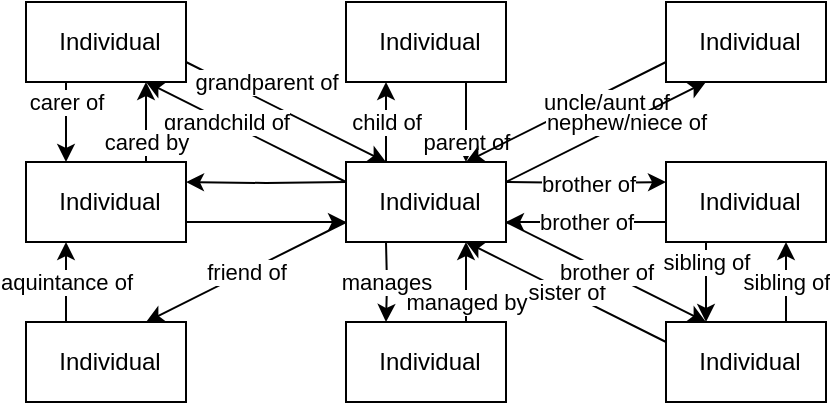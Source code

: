 <mxfile version="22.1.18" type="device">
  <diagram id="tFx8NVUHpEqBDBRQr2UT" name="Page-1">
    <mxGraphModel dx="648" dy="398" grid="1" gridSize="10" guides="1" tooltips="1" connect="1" arrows="1" fold="1" page="1" pageScale="1" pageWidth="850" pageHeight="1100" math="0" shadow="0">
      <root>
        <mxCell id="0" />
        <mxCell id="1" parent="0" />
        <mxCell id="BQzRS2RyABg-k8UjVCXS-5" value="parent of" style="edgeStyle=orthogonalEdgeStyle;rounded=0;orthogonalLoop=1;jettySize=auto;html=1;exitX=0.75;exitY=1;exitDx=0;exitDy=0;entryX=0.75;entryY=0;entryDx=0;entryDy=0;" edge="1" parent="1" source="BQzRS2RyABg-k8UjVCXS-1">
          <mxGeometry x="0.5" relative="1" as="geometry">
            <mxPoint x="340" y="120" as="targetPoint" />
            <mxPoint as="offset" />
          </mxGeometry>
        </mxCell>
        <mxCell id="BQzRS2RyABg-k8UjVCXS-1" value="Individual" style="rounded=0;whiteSpace=wrap;html=1;spacingBottom=0;spacingLeft=4;" vertex="1" parent="1">
          <mxGeometry x="280" y="40" width="80" height="40" as="geometry" />
        </mxCell>
        <mxCell id="BQzRS2RyABg-k8UjVCXS-2" value="child of" style="rounded=0;orthogonalLoop=1;jettySize=auto;html=1;entryX=0.25;entryY=1;entryDx=0;entryDy=0;exitX=0.25;exitY=0;exitDx=0;exitDy=0;" edge="1" parent="1" target="BQzRS2RyABg-k8UjVCXS-1">
          <mxGeometry relative="1" as="geometry">
            <mxPoint x="300" y="120" as="sourcePoint" />
            <mxPoint as="offset" />
          </mxGeometry>
        </mxCell>
        <mxCell id="BQzRS2RyABg-k8UjVCXS-6" value="sibling of" style="rounded=0;orthogonalLoop=1;jettySize=auto;html=1;entryX=0.25;entryY=0;entryDx=0;entryDy=0;exitX=0.25;exitY=1;exitDx=0;exitDy=0;" edge="1" parent="1" source="BQzRS2RyABg-k8UjVCXS-3" target="BQzRS2RyABg-k8UjVCXS-24">
          <mxGeometry x="-0.5" relative="1" as="geometry">
            <mxPoint as="offset" />
          </mxGeometry>
        </mxCell>
        <mxCell id="BQzRS2RyABg-k8UjVCXS-26" value="brother of" style="edgeStyle=orthogonalEdgeStyle;rounded=0;orthogonalLoop=1;jettySize=auto;html=1;exitX=0;exitY=0.75;exitDx=0;exitDy=0;entryX=1;entryY=0.75;entryDx=0;entryDy=0;" edge="1" parent="1" source="BQzRS2RyABg-k8UjVCXS-3">
          <mxGeometry relative="1" as="geometry">
            <mxPoint x="360" y="150" as="targetPoint" />
          </mxGeometry>
        </mxCell>
        <mxCell id="BQzRS2RyABg-k8UjVCXS-3" value="Individual" style="rounded=0;whiteSpace=wrap;html=1;spacingBottom=0;spacingLeft=4;" vertex="1" parent="1">
          <mxGeometry x="440" y="120" width="80" height="40" as="geometry" />
        </mxCell>
        <mxCell id="BQzRS2RyABg-k8UjVCXS-4" value="sibling of" style="rounded=0;orthogonalLoop=1;jettySize=auto;html=1;entryX=0.75;entryY=1;entryDx=0;entryDy=0;exitX=0.75;exitY=0;exitDx=0;exitDy=0;" edge="1" parent="1" source="BQzRS2RyABg-k8UjVCXS-24" target="BQzRS2RyABg-k8UjVCXS-3">
          <mxGeometry relative="1" as="geometry">
            <mxPoint x="360" y="120" as="sourcePoint" />
          </mxGeometry>
        </mxCell>
        <mxCell id="BQzRS2RyABg-k8UjVCXS-8" value="uncle/aunt of" style="rounded=0;orthogonalLoop=1;jettySize=auto;html=1;exitX=0;exitY=0.75;exitDx=0;exitDy=0;entryX=0.75;entryY=0;entryDx=0;entryDy=0;" edge="1" parent="1" source="BQzRS2RyABg-k8UjVCXS-7">
          <mxGeometry x="-0.36" y="4" relative="1" as="geometry">
            <mxPoint x="340" y="120" as="targetPoint" />
            <mxPoint as="offset" />
          </mxGeometry>
        </mxCell>
        <mxCell id="BQzRS2RyABg-k8UjVCXS-7" value="Individual" style="rounded=0;whiteSpace=wrap;html=1;spacingBottom=0;spacingLeft=4;" vertex="1" parent="1">
          <mxGeometry x="440" y="40" width="80" height="40" as="geometry" />
        </mxCell>
        <mxCell id="BQzRS2RyABg-k8UjVCXS-9" value="nephew/niece of" style="rounded=0;orthogonalLoop=1;jettySize=auto;html=1;exitX=1;exitY=0.25;exitDx=0;exitDy=0;entryX=0.25;entryY=1;entryDx=0;entryDy=0;" edge="1" parent="1" target="BQzRS2RyABg-k8UjVCXS-7">
          <mxGeometry x="0.2" relative="1" as="geometry">
            <mxPoint x="360" y="130" as="sourcePoint" />
            <mxPoint as="offset" />
          </mxGeometry>
        </mxCell>
        <mxCell id="BQzRS2RyABg-k8UjVCXS-12" value="grandparent of" style="rounded=0;orthogonalLoop=1;jettySize=auto;html=1;exitX=1;exitY=0.75;exitDx=0;exitDy=0;entryX=0.25;entryY=0;entryDx=0;entryDy=0;" edge="1" parent="1" source="BQzRS2RyABg-k8UjVCXS-10">
          <mxGeometry x="-0.28" y="9" relative="1" as="geometry">
            <mxPoint x="300" y="120" as="targetPoint" />
            <mxPoint as="offset" />
          </mxGeometry>
        </mxCell>
        <mxCell id="BQzRS2RyABg-k8UjVCXS-15" value="carer of" style="edgeStyle=orthogonalEdgeStyle;rounded=0;orthogonalLoop=1;jettySize=auto;html=1;exitX=0.25;exitY=1;exitDx=0;exitDy=0;entryX=0.25;entryY=0;entryDx=0;entryDy=0;" edge="1" parent="1" source="BQzRS2RyABg-k8UjVCXS-10" target="BQzRS2RyABg-k8UjVCXS-13">
          <mxGeometry x="-0.5" relative="1" as="geometry">
            <mxPoint as="offset" />
          </mxGeometry>
        </mxCell>
        <mxCell id="BQzRS2RyABg-k8UjVCXS-10" value="Individual" style="rounded=0;whiteSpace=wrap;html=1;spacingBottom=0;spacingLeft=4;" vertex="1" parent="1">
          <mxGeometry x="120" y="40" width="80" height="40" as="geometry" />
        </mxCell>
        <mxCell id="BQzRS2RyABg-k8UjVCXS-11" value="grandchild of" style="rounded=0;orthogonalLoop=1;jettySize=auto;html=1;entryX=0.75;entryY=1;entryDx=0;entryDy=0;exitX=0;exitY=0.25;exitDx=0;exitDy=0;" edge="1" parent="1" target="BQzRS2RyABg-k8UjVCXS-10">
          <mxGeometry x="0.2" relative="1" as="geometry">
            <mxPoint x="280" y="130" as="sourcePoint" />
            <mxPoint as="offset" />
          </mxGeometry>
        </mxCell>
        <mxCell id="BQzRS2RyABg-k8UjVCXS-14" value="cared by" style="edgeStyle=orthogonalEdgeStyle;rounded=0;orthogonalLoop=1;jettySize=auto;html=1;entryX=0.75;entryY=1;entryDx=0;entryDy=0;exitX=0.75;exitY=0;exitDx=0;exitDy=0;" edge="1" parent="1" source="BQzRS2RyABg-k8UjVCXS-13" target="BQzRS2RyABg-k8UjVCXS-10">
          <mxGeometry x="-0.5" relative="1" as="geometry">
            <mxPoint as="offset" />
          </mxGeometry>
        </mxCell>
        <mxCell id="BQzRS2RyABg-k8UjVCXS-17" style="edgeStyle=orthogonalEdgeStyle;rounded=0;orthogonalLoop=1;jettySize=auto;html=1;exitX=1;exitY=0.75;exitDx=0;exitDy=0;entryX=0;entryY=0.75;entryDx=0;entryDy=0;" edge="1" parent="1" source="BQzRS2RyABg-k8UjVCXS-13">
          <mxGeometry relative="1" as="geometry">
            <mxPoint x="280" y="150" as="targetPoint" />
          </mxGeometry>
        </mxCell>
        <mxCell id="BQzRS2RyABg-k8UjVCXS-13" value="Individual" style="rounded=0;whiteSpace=wrap;html=1;spacingBottom=0;spacingLeft=4;" vertex="1" parent="1">
          <mxGeometry x="120" y="120" width="80" height="40" as="geometry" />
        </mxCell>
        <mxCell id="BQzRS2RyABg-k8UjVCXS-16" style="edgeStyle=orthogonalEdgeStyle;rounded=0;orthogonalLoop=1;jettySize=auto;html=1;exitX=0;exitY=0.25;exitDx=0;exitDy=0;entryX=1;entryY=0.25;entryDx=0;entryDy=0;" edge="1" parent="1" target="BQzRS2RyABg-k8UjVCXS-13">
          <mxGeometry relative="1" as="geometry">
            <mxPoint x="280" y="130" as="sourcePoint" />
          </mxGeometry>
        </mxCell>
        <mxCell id="BQzRS2RyABg-k8UjVCXS-20" value="aquintance of" style="rounded=0;orthogonalLoop=1;jettySize=auto;html=1;exitX=0.25;exitY=0;exitDx=0;exitDy=0;entryX=0.25;entryY=1;entryDx=0;entryDy=0;" edge="1" parent="1" source="BQzRS2RyABg-k8UjVCXS-18" target="BQzRS2RyABg-k8UjVCXS-13">
          <mxGeometry relative="1" as="geometry" />
        </mxCell>
        <mxCell id="BQzRS2RyABg-k8UjVCXS-18" value="Individual" style="rounded=0;whiteSpace=wrap;html=1;spacingBottom=0;spacingLeft=4;" vertex="1" parent="1">
          <mxGeometry x="120" y="200" width="80" height="40" as="geometry" />
        </mxCell>
        <mxCell id="BQzRS2RyABg-k8UjVCXS-19" value="friend of" style="rounded=0;orthogonalLoop=1;jettySize=auto;html=1;exitX=0;exitY=0.75;exitDx=0;exitDy=0;entryX=0.75;entryY=0;entryDx=0;entryDy=0;" edge="1" parent="1" target="BQzRS2RyABg-k8UjVCXS-18">
          <mxGeometry relative="1" as="geometry">
            <mxPoint x="280" y="150" as="sourcePoint" />
          </mxGeometry>
        </mxCell>
        <mxCell id="BQzRS2RyABg-k8UjVCXS-23" value="managed by" style="edgeStyle=orthogonalEdgeStyle;rounded=0;orthogonalLoop=1;jettySize=auto;html=1;exitX=0.75;exitY=0;exitDx=0;exitDy=0;entryX=0.75;entryY=1;entryDx=0;entryDy=0;" edge="1" parent="1" source="BQzRS2RyABg-k8UjVCXS-21">
          <mxGeometry x="-0.5" relative="1" as="geometry">
            <mxPoint x="340" y="160" as="targetPoint" />
            <mxPoint as="offset" />
          </mxGeometry>
        </mxCell>
        <mxCell id="BQzRS2RyABg-k8UjVCXS-21" value="Individual" style="rounded=0;whiteSpace=wrap;html=1;spacingBottom=0;spacingLeft=4;" vertex="1" parent="1">
          <mxGeometry x="280" y="200" width="80" height="40" as="geometry" />
        </mxCell>
        <mxCell id="BQzRS2RyABg-k8UjVCXS-22" value="manages" style="edgeStyle=orthogonalEdgeStyle;rounded=0;orthogonalLoop=1;jettySize=auto;html=1;exitX=0.25;exitY=1;exitDx=0;exitDy=0;entryX=0.25;entryY=0;entryDx=0;entryDy=0;" edge="1" parent="1" target="BQzRS2RyABg-k8UjVCXS-21">
          <mxGeometry relative="1" as="geometry">
            <mxPoint x="300" y="160" as="sourcePoint" />
            <mxPoint as="offset" />
          </mxGeometry>
        </mxCell>
        <mxCell id="BQzRS2RyABg-k8UjVCXS-28" value="sister of" style="rounded=0;orthogonalLoop=1;jettySize=auto;html=1;exitX=0;exitY=0.25;exitDx=0;exitDy=0;entryX=0.75;entryY=1;entryDx=0;entryDy=0;" edge="1" parent="1" source="BQzRS2RyABg-k8UjVCXS-24">
          <mxGeometry relative="1" as="geometry">
            <mxPoint x="340" y="160" as="targetPoint" />
          </mxGeometry>
        </mxCell>
        <mxCell id="BQzRS2RyABg-k8UjVCXS-24" value="Individual" style="rounded=0;whiteSpace=wrap;html=1;spacingBottom=0;spacingLeft=4;" vertex="1" parent="1">
          <mxGeometry x="440" y="200" width="80" height="40" as="geometry" />
        </mxCell>
        <mxCell id="BQzRS2RyABg-k8UjVCXS-25" value="brother of" style="edgeStyle=orthogonalEdgeStyle;rounded=0;orthogonalLoop=1;jettySize=auto;html=1;exitX=1;exitY=0.25;exitDx=0;exitDy=0;entryX=0;entryY=0.25;entryDx=0;entryDy=0;" edge="1" parent="1" target="BQzRS2RyABg-k8UjVCXS-3">
          <mxGeometry relative="1" as="geometry">
            <mxPoint x="360" y="130" as="sourcePoint" />
          </mxGeometry>
        </mxCell>
        <mxCell id="BQzRS2RyABg-k8UjVCXS-27" value="brother of" style="rounded=0;orthogonalLoop=1;jettySize=auto;html=1;exitX=1;exitY=0.75;exitDx=0;exitDy=0;entryX=0.25;entryY=0;entryDx=0;entryDy=0;" edge="1" parent="1" target="BQzRS2RyABg-k8UjVCXS-24">
          <mxGeometry relative="1" as="geometry">
            <mxPoint x="360" y="150" as="sourcePoint" />
          </mxGeometry>
        </mxCell>
        <mxCell id="BQzRS2RyABg-k8UjVCXS-29" value="Individual" style="rounded=0;whiteSpace=wrap;html=1;spacingBottom=0;spacingLeft=4;" vertex="1" parent="1">
          <mxGeometry x="280" y="120" width="80" height="40" as="geometry" />
        </mxCell>
      </root>
    </mxGraphModel>
  </diagram>
</mxfile>
